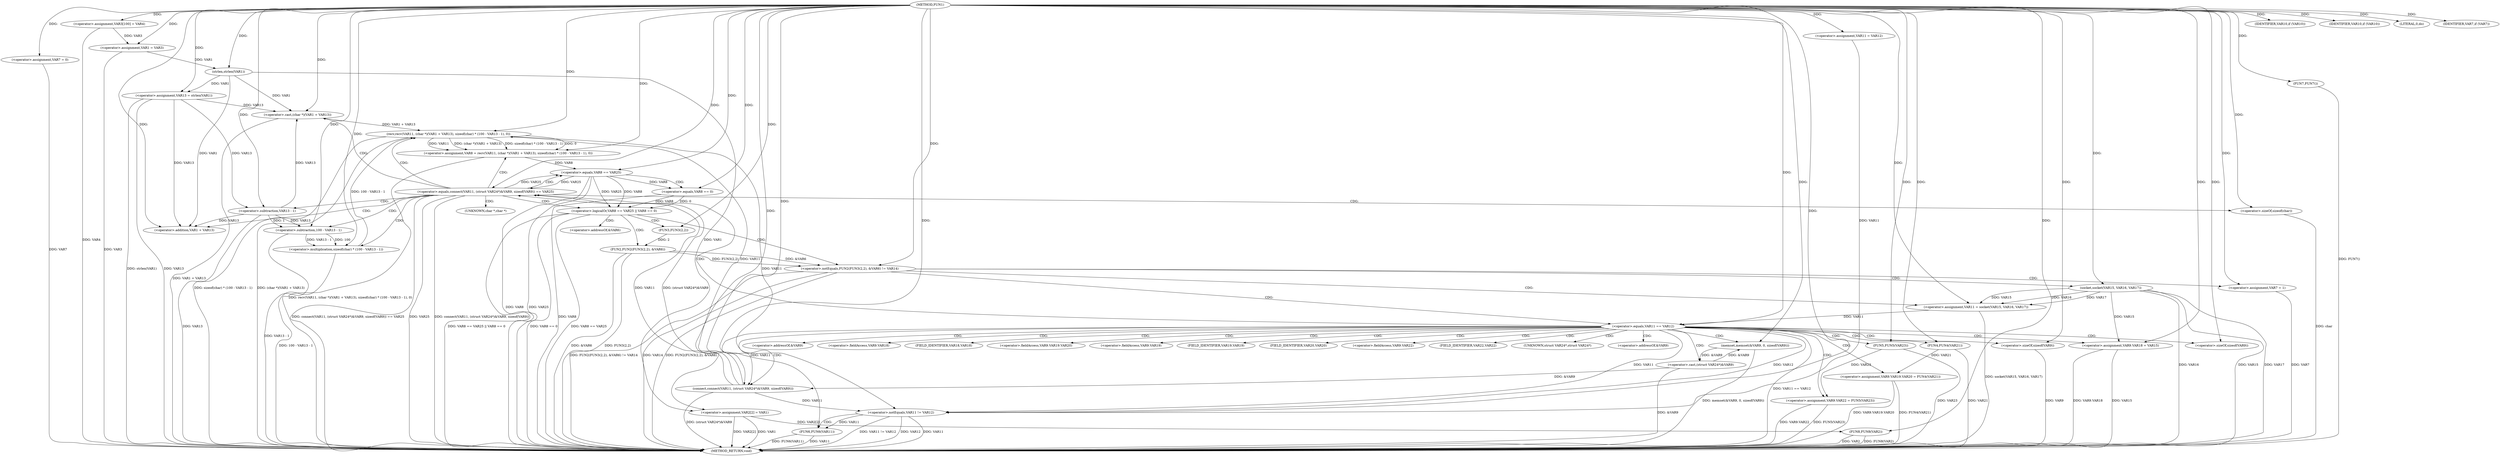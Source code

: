 digraph FUN1 {  
"1000100" [label = "(METHOD,FUN1)" ]
"1000248" [label = "(METHOD_RETURN,void)" ]
"1000105" [label = "(<operator>.assignment,VAR3[100] = VAR4)" ]
"1000108" [label = "(<operator>.assignment,VAR1 = VAR3)" ]
"1000114" [label = "(<operator>.assignment,VAR7 = 0)" ]
"1000121" [label = "(<operator>.assignment,VAR11 = VAR12)" ]
"1000125" [label = "(<operator>.assignment,VAR13 = strlen(VAR1))" ]
"1000127" [label = "(strlen,strlen(VAR1))" ]
"1000132" [label = "(<operator>.notEquals,FUN2(FUN3(2,2), &VAR6) != VAR14)" ]
"1000133" [label = "(FUN2,FUN2(FUN3(2,2), &VAR6))" ]
"1000134" [label = "(FUN3,FUN3(2,2))" ]
"1000142" [label = "(<operator>.assignment,VAR7 = 1)" ]
"1000145" [label = "(<operator>.assignment,VAR11 = socket(VAR15, VAR16, VAR17))" ]
"1000147" [label = "(socket,socket(VAR15, VAR16, VAR17))" ]
"1000152" [label = "(<operator>.equals,VAR11 == VAR12)" ]
"1000157" [label = "(memset,memset(&VAR9, 0, sizeof(VAR9)))" ]
"1000161" [label = "(<operator>.sizeOf,sizeof(VAR9))" ]
"1000163" [label = "(<operator>.assignment,VAR9.VAR18 = VAR15)" ]
"1000168" [label = "(<operator>.assignment,VAR9.VAR19.VAR20 = FUN4(VAR21))" ]
"1000174" [label = "(FUN4,FUN4(VAR21))" ]
"1000176" [label = "(<operator>.assignment,VAR9.VAR22 = FUN5(VAR23))" ]
"1000180" [label = "(FUN5,FUN5(VAR23))" ]
"1000183" [label = "(<operator>.equals,connect(VAR11, (struct VAR24*)&VAR9, sizeof(VAR9)) == VAR25)" ]
"1000184" [label = "(connect,connect(VAR11, (struct VAR24*)&VAR9, sizeof(VAR9)))" ]
"1000186" [label = "(<operator>.cast,(struct VAR24*)&VAR9)" ]
"1000190" [label = "(<operator>.sizeOf,sizeof(VAR9))" ]
"1000195" [label = "(<operator>.assignment,VAR8 = recv(VAR11, (char *)(VAR1 + VAR13), sizeof(char) * (100 - VAR13 - 1), 0))" ]
"1000197" [label = "(recv,recv(VAR11, (char *)(VAR1 + VAR13), sizeof(char) * (100 - VAR13 - 1), 0))" ]
"1000199" [label = "(<operator>.cast,(char *)(VAR1 + VAR13))" ]
"1000201" [label = "(<operator>.addition,VAR1 + VAR13)" ]
"1000204" [label = "(<operator>.multiplication,sizeof(char) * (100 - VAR13 - 1))" ]
"1000205" [label = "(<operator>.sizeOf,sizeof(char))" ]
"1000207" [label = "(<operator>.subtraction,100 - VAR13 - 1)" ]
"1000209" [label = "(<operator>.subtraction,VAR13 - 1)" ]
"1000214" [label = "(<operator>.logicalOr,VAR8 == VAR25 || VAR8 == 0)" ]
"1000215" [label = "(<operator>.equals,VAR8 == VAR25)" ]
"1000218" [label = "(<operator>.equals,VAR8 == 0)" ]
"1000224" [label = "(IDENTIFIER,VAR10,if (VAR10))" ]
"1000227" [label = "(IDENTIFIER,VAR10,if (VAR10))" ]
"1000229" [label = "(LITERAL,0,do)" ]
"1000231" [label = "(<operator>.notEquals,VAR11 != VAR12)" ]
"1000235" [label = "(FUN6,FUN6(VAR11))" ]
"1000238" [label = "(IDENTIFIER,VAR7,if (VAR7))" ]
"1000240" [label = "(FUN7,FUN7())" ]
"1000241" [label = "(<operator>.assignment,VAR2[2] = VAR1)" ]
"1000246" [label = "(FUN8,FUN8(VAR2))" ]
"1000137" [label = "(<operator>.addressOf,&VAR6)" ]
"1000158" [label = "(<operator>.addressOf,&VAR9)" ]
"1000164" [label = "(<operator>.fieldAccess,VAR9.VAR18)" ]
"1000166" [label = "(FIELD_IDENTIFIER,VAR18,VAR18)" ]
"1000169" [label = "(<operator>.fieldAccess,VAR9.VAR19.VAR20)" ]
"1000170" [label = "(<operator>.fieldAccess,VAR9.VAR19)" ]
"1000172" [label = "(FIELD_IDENTIFIER,VAR19,VAR19)" ]
"1000173" [label = "(FIELD_IDENTIFIER,VAR20,VAR20)" ]
"1000177" [label = "(<operator>.fieldAccess,VAR9.VAR22)" ]
"1000179" [label = "(FIELD_IDENTIFIER,VAR22,VAR22)" ]
"1000187" [label = "(UNKNOWN,struct VAR24*,struct VAR24*)" ]
"1000188" [label = "(<operator>.addressOf,&VAR9)" ]
"1000200" [label = "(UNKNOWN,char *,char *)" ]
  "1000186" -> "1000248"  [ label = "DDG: &VAR9"] 
  "1000180" -> "1000248"  [ label = "DDG: VAR23"] 
  "1000231" -> "1000248"  [ label = "DDG: VAR11 != VAR12"] 
  "1000132" -> "1000248"  [ label = "DDG: FUN2(FUN3(2,2), &VAR6)"] 
  "1000108" -> "1000248"  [ label = "DDG: VAR3"] 
  "1000197" -> "1000248"  [ label = "DDG: sizeof(char) * (100 - VAR13 - 1)"] 
  "1000163" -> "1000248"  [ label = "DDG: VAR9.VAR18"] 
  "1000184" -> "1000248"  [ label = "DDG: (struct VAR24*)&VAR9"] 
  "1000125" -> "1000248"  [ label = "DDG: VAR13"] 
  "1000199" -> "1000248"  [ label = "DDG: VAR1 + VAR13"] 
  "1000207" -> "1000248"  [ label = "DDG: VAR13 - 1"] 
  "1000209" -> "1000248"  [ label = "DDG: VAR13"] 
  "1000105" -> "1000248"  [ label = "DDG: VAR4"] 
  "1000235" -> "1000248"  [ label = "DDG: VAR11"] 
  "1000231" -> "1000248"  [ label = "DDG: VAR12"] 
  "1000168" -> "1000248"  [ label = "DDG: VAR9.VAR19.VAR20"] 
  "1000235" -> "1000248"  [ label = "DDG: FUN6(VAR11)"] 
  "1000215" -> "1000248"  [ label = "DDG: VAR8"] 
  "1000157" -> "1000248"  [ label = "DDG: memset(&VAR9, 0, sizeof(VAR9))"] 
  "1000218" -> "1000248"  [ label = "DDG: VAR8"] 
  "1000240" -> "1000248"  [ label = "DDG: FUN7()"] 
  "1000215" -> "1000248"  [ label = "DDG: VAR25"] 
  "1000214" -> "1000248"  [ label = "DDG: VAR8 == VAR25 || VAR8 == 0"] 
  "1000205" -> "1000248"  [ label = "DDG: char"] 
  "1000132" -> "1000248"  [ label = "DDG: FUN2(FUN3(2,2), &VAR6) != VAR14"] 
  "1000132" -> "1000248"  [ label = "DDG: VAR14"] 
  "1000183" -> "1000248"  [ label = "DDG: connect(VAR11, (struct VAR24*)&VAR9, sizeof(VAR9))"] 
  "1000152" -> "1000248"  [ label = "DDG: VAR11 == VAR12"] 
  "1000163" -> "1000248"  [ label = "DDG: VAR15"] 
  "1000133" -> "1000248"  [ label = "DDG: FUN3(2,2)"] 
  "1000190" -> "1000248"  [ label = "DDG: VAR9"] 
  "1000214" -> "1000248"  [ label = "DDG: VAR8 == 0"] 
  "1000114" -> "1000248"  [ label = "DDG: VAR7"] 
  "1000176" -> "1000248"  [ label = "DDG: FUN5(VAR23)"] 
  "1000147" -> "1000248"  [ label = "DDG: VAR16"] 
  "1000147" -> "1000248"  [ label = "DDG: VAR15"] 
  "1000204" -> "1000248"  [ label = "DDG: 100 - VAR13 - 1"] 
  "1000125" -> "1000248"  [ label = "DDG: strlen(VAR1)"] 
  "1000195" -> "1000248"  [ label = "DDG: recv(VAR11, (char *)(VAR1 + VAR13), sizeof(char) * (100 - VAR13 - 1), 0)"] 
  "1000197" -> "1000248"  [ label = "DDG: (char *)(VAR1 + VAR13)"] 
  "1000231" -> "1000248"  [ label = "DDG: VAR11"] 
  "1000142" -> "1000248"  [ label = "DDG: VAR7"] 
  "1000241" -> "1000248"  [ label = "DDG: VAR2[2]"] 
  "1000214" -> "1000248"  [ label = "DDG: VAR8 == VAR25"] 
  "1000176" -> "1000248"  [ label = "DDG: VAR9.VAR22"] 
  "1000147" -> "1000248"  [ label = "DDG: VAR17"] 
  "1000241" -> "1000248"  [ label = "DDG: VAR1"] 
  "1000246" -> "1000248"  [ label = "DDG: FUN8(VAR2)"] 
  "1000145" -> "1000248"  [ label = "DDG: socket(VAR15, VAR16, VAR17)"] 
  "1000183" -> "1000248"  [ label = "DDG: connect(VAR11, (struct VAR24*)&VAR9, sizeof(VAR9)) == VAR25"] 
  "1000183" -> "1000248"  [ label = "DDG: VAR25"] 
  "1000168" -> "1000248"  [ label = "DDG: FUN4(VAR21)"] 
  "1000133" -> "1000248"  [ label = "DDG: &VAR6"] 
  "1000174" -> "1000248"  [ label = "DDG: VAR21"] 
  "1000246" -> "1000248"  [ label = "DDG: VAR2"] 
  "1000100" -> "1000105"  [ label = "DDG: "] 
  "1000105" -> "1000108"  [ label = "DDG: VAR3"] 
  "1000100" -> "1000108"  [ label = "DDG: "] 
  "1000100" -> "1000114"  [ label = "DDG: "] 
  "1000100" -> "1000121"  [ label = "DDG: "] 
  "1000127" -> "1000125"  [ label = "DDG: VAR1"] 
  "1000100" -> "1000125"  [ label = "DDG: "] 
  "1000108" -> "1000127"  [ label = "DDG: VAR1"] 
  "1000100" -> "1000127"  [ label = "DDG: "] 
  "1000133" -> "1000132"  [ label = "DDG: FUN3(2,2)"] 
  "1000133" -> "1000132"  [ label = "DDG: &VAR6"] 
  "1000134" -> "1000133"  [ label = "DDG: 2"] 
  "1000100" -> "1000134"  [ label = "DDG: "] 
  "1000100" -> "1000132"  [ label = "DDG: "] 
  "1000100" -> "1000142"  [ label = "DDG: "] 
  "1000147" -> "1000145"  [ label = "DDG: VAR15"] 
  "1000147" -> "1000145"  [ label = "DDG: VAR16"] 
  "1000147" -> "1000145"  [ label = "DDG: VAR17"] 
  "1000100" -> "1000145"  [ label = "DDG: "] 
  "1000100" -> "1000147"  [ label = "DDG: "] 
  "1000145" -> "1000152"  [ label = "DDG: VAR11"] 
  "1000100" -> "1000152"  [ label = "DDG: "] 
  "1000186" -> "1000157"  [ label = "DDG: &VAR9"] 
  "1000100" -> "1000157"  [ label = "DDG: "] 
  "1000100" -> "1000161"  [ label = "DDG: "] 
  "1000147" -> "1000163"  [ label = "DDG: VAR15"] 
  "1000100" -> "1000163"  [ label = "DDG: "] 
  "1000174" -> "1000168"  [ label = "DDG: VAR21"] 
  "1000100" -> "1000174"  [ label = "DDG: "] 
  "1000180" -> "1000176"  [ label = "DDG: VAR23"] 
  "1000100" -> "1000180"  [ label = "DDG: "] 
  "1000184" -> "1000183"  [ label = "DDG: VAR11"] 
  "1000184" -> "1000183"  [ label = "DDG: (struct VAR24*)&VAR9"] 
  "1000152" -> "1000184"  [ label = "DDG: VAR11"] 
  "1000100" -> "1000184"  [ label = "DDG: "] 
  "1000186" -> "1000184"  [ label = "DDG: &VAR9"] 
  "1000157" -> "1000186"  [ label = "DDG: &VAR9"] 
  "1000100" -> "1000190"  [ label = "DDG: "] 
  "1000215" -> "1000183"  [ label = "DDG: VAR25"] 
  "1000100" -> "1000183"  [ label = "DDG: "] 
  "1000197" -> "1000195"  [ label = "DDG: VAR11"] 
  "1000197" -> "1000195"  [ label = "DDG: (char *)(VAR1 + VAR13)"] 
  "1000197" -> "1000195"  [ label = "DDG: sizeof(char) * (100 - VAR13 - 1)"] 
  "1000197" -> "1000195"  [ label = "DDG: 0"] 
  "1000100" -> "1000195"  [ label = "DDG: "] 
  "1000184" -> "1000197"  [ label = "DDG: VAR11"] 
  "1000100" -> "1000197"  [ label = "DDG: "] 
  "1000199" -> "1000197"  [ label = "DDG: VAR1 + VAR13"] 
  "1000127" -> "1000199"  [ label = "DDG: VAR1"] 
  "1000100" -> "1000199"  [ label = "DDG: "] 
  "1000125" -> "1000199"  [ label = "DDG: VAR13"] 
  "1000209" -> "1000199"  [ label = "DDG: VAR13"] 
  "1000127" -> "1000201"  [ label = "DDG: VAR1"] 
  "1000100" -> "1000201"  [ label = "DDG: "] 
  "1000125" -> "1000201"  [ label = "DDG: VAR13"] 
  "1000209" -> "1000201"  [ label = "DDG: VAR13"] 
  "1000204" -> "1000197"  [ label = "DDG: 100 - VAR13 - 1"] 
  "1000100" -> "1000204"  [ label = "DDG: "] 
  "1000100" -> "1000205"  [ label = "DDG: "] 
  "1000207" -> "1000204"  [ label = "DDG: 100"] 
  "1000207" -> "1000204"  [ label = "DDG: VAR13 - 1"] 
  "1000100" -> "1000207"  [ label = "DDG: "] 
  "1000209" -> "1000207"  [ label = "DDG: VAR13"] 
  "1000209" -> "1000207"  [ label = "DDG: 1"] 
  "1000100" -> "1000209"  [ label = "DDG: "] 
  "1000125" -> "1000209"  [ label = "DDG: VAR13"] 
  "1000215" -> "1000214"  [ label = "DDG: VAR8"] 
  "1000215" -> "1000214"  [ label = "DDG: VAR25"] 
  "1000195" -> "1000215"  [ label = "DDG: VAR8"] 
  "1000100" -> "1000215"  [ label = "DDG: "] 
  "1000183" -> "1000215"  [ label = "DDG: VAR25"] 
  "1000218" -> "1000214"  [ label = "DDG: VAR8"] 
  "1000218" -> "1000214"  [ label = "DDG: 0"] 
  "1000215" -> "1000218"  [ label = "DDG: VAR8"] 
  "1000100" -> "1000218"  [ label = "DDG: "] 
  "1000100" -> "1000224"  [ label = "DDG: "] 
  "1000100" -> "1000227"  [ label = "DDG: "] 
  "1000100" -> "1000229"  [ label = "DDG: "] 
  "1000184" -> "1000231"  [ label = "DDG: VAR11"] 
  "1000152" -> "1000231"  [ label = "DDG: VAR11"] 
  "1000121" -> "1000231"  [ label = "DDG: VAR11"] 
  "1000197" -> "1000231"  [ label = "DDG: VAR11"] 
  "1000100" -> "1000231"  [ label = "DDG: "] 
  "1000152" -> "1000231"  [ label = "DDG: VAR12"] 
  "1000231" -> "1000235"  [ label = "DDG: VAR11"] 
  "1000100" -> "1000235"  [ label = "DDG: "] 
  "1000100" -> "1000238"  [ label = "DDG: "] 
  "1000100" -> "1000240"  [ label = "DDG: "] 
  "1000127" -> "1000241"  [ label = "DDG: VAR1"] 
  "1000100" -> "1000241"  [ label = "DDG: "] 
  "1000241" -> "1000246"  [ label = "DDG: VAR2[2]"] 
  "1000100" -> "1000246"  [ label = "DDG: "] 
  "1000132" -> "1000142"  [ label = "CDG: "] 
  "1000132" -> "1000152"  [ label = "CDG: "] 
  "1000132" -> "1000147"  [ label = "CDG: "] 
  "1000132" -> "1000145"  [ label = "CDG: "] 
  "1000152" -> "1000164"  [ label = "CDG: "] 
  "1000152" -> "1000174"  [ label = "CDG: "] 
  "1000152" -> "1000161"  [ label = "CDG: "] 
  "1000152" -> "1000186"  [ label = "CDG: "] 
  "1000152" -> "1000166"  [ label = "CDG: "] 
  "1000152" -> "1000180"  [ label = "CDG: "] 
  "1000152" -> "1000183"  [ label = "CDG: "] 
  "1000152" -> "1000157"  [ label = "CDG: "] 
  "1000152" -> "1000172"  [ label = "CDG: "] 
  "1000152" -> "1000169"  [ label = "CDG: "] 
  "1000152" -> "1000163"  [ label = "CDG: "] 
  "1000152" -> "1000168"  [ label = "CDG: "] 
  "1000152" -> "1000188"  [ label = "CDG: "] 
  "1000152" -> "1000190"  [ label = "CDG: "] 
  "1000152" -> "1000173"  [ label = "CDG: "] 
  "1000152" -> "1000158"  [ label = "CDG: "] 
  "1000152" -> "1000170"  [ label = "CDG: "] 
  "1000152" -> "1000179"  [ label = "CDG: "] 
  "1000152" -> "1000184"  [ label = "CDG: "] 
  "1000152" -> "1000176"  [ label = "CDG: "] 
  "1000152" -> "1000177"  [ label = "CDG: "] 
  "1000152" -> "1000187"  [ label = "CDG: "] 
  "1000183" -> "1000200"  [ label = "CDG: "] 
  "1000183" -> "1000199"  [ label = "CDG: "] 
  "1000183" -> "1000195"  [ label = "CDG: "] 
  "1000183" -> "1000197"  [ label = "CDG: "] 
  "1000183" -> "1000204"  [ label = "CDG: "] 
  "1000183" -> "1000215"  [ label = "CDG: "] 
  "1000183" -> "1000207"  [ label = "CDG: "] 
  "1000183" -> "1000214"  [ label = "CDG: "] 
  "1000183" -> "1000205"  [ label = "CDG: "] 
  "1000183" -> "1000201"  [ label = "CDG: "] 
  "1000183" -> "1000209"  [ label = "CDG: "] 
  "1000214" -> "1000133"  [ label = "CDG: "] 
  "1000214" -> "1000132"  [ label = "CDG: "] 
  "1000214" -> "1000137"  [ label = "CDG: "] 
  "1000214" -> "1000134"  [ label = "CDG: "] 
  "1000215" -> "1000218"  [ label = "CDG: "] 
  "1000231" -> "1000235"  [ label = "CDG: "] 
}
